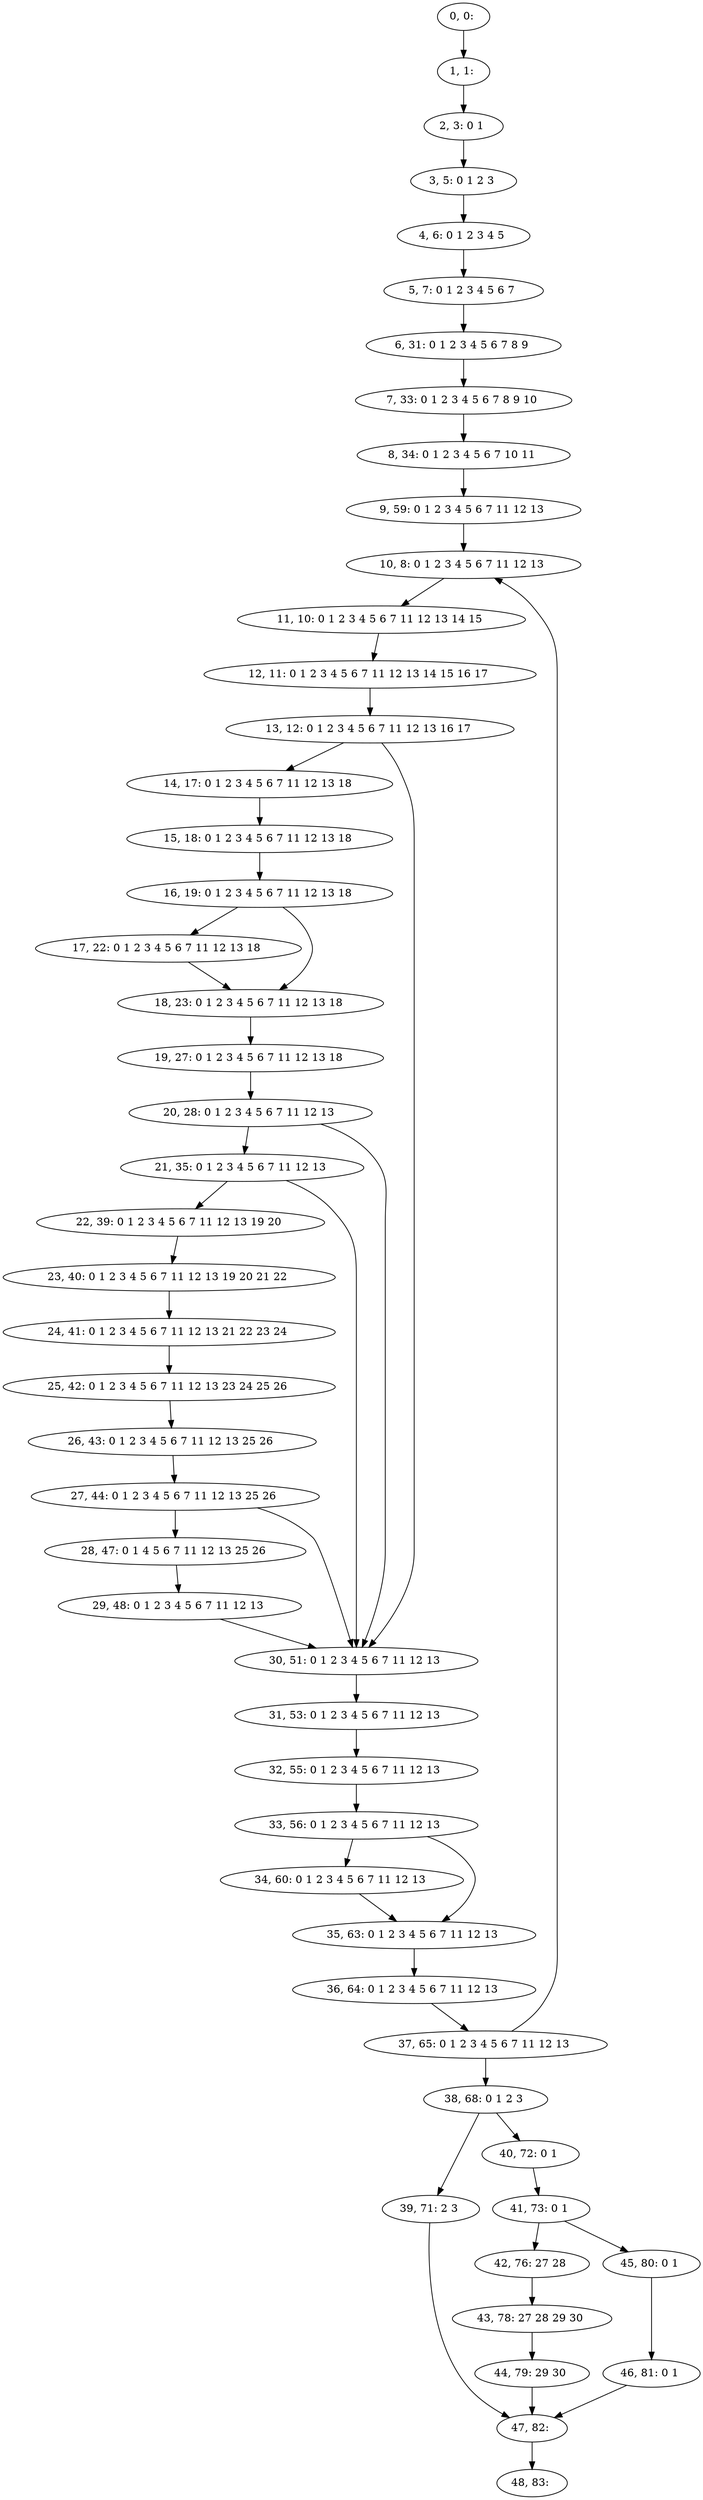 digraph G {
0[label="0, 0: "];
1[label="1, 1: "];
2[label="2, 3: 0 1 "];
3[label="3, 5: 0 1 2 3 "];
4[label="4, 6: 0 1 2 3 4 5 "];
5[label="5, 7: 0 1 2 3 4 5 6 7 "];
6[label="6, 31: 0 1 2 3 4 5 6 7 8 9 "];
7[label="7, 33: 0 1 2 3 4 5 6 7 8 9 10 "];
8[label="8, 34: 0 1 2 3 4 5 6 7 10 11 "];
9[label="9, 59: 0 1 2 3 4 5 6 7 11 12 13 "];
10[label="10, 8: 0 1 2 3 4 5 6 7 11 12 13 "];
11[label="11, 10: 0 1 2 3 4 5 6 7 11 12 13 14 15 "];
12[label="12, 11: 0 1 2 3 4 5 6 7 11 12 13 14 15 16 17 "];
13[label="13, 12: 0 1 2 3 4 5 6 7 11 12 13 16 17 "];
14[label="14, 17: 0 1 2 3 4 5 6 7 11 12 13 18 "];
15[label="15, 18: 0 1 2 3 4 5 6 7 11 12 13 18 "];
16[label="16, 19: 0 1 2 3 4 5 6 7 11 12 13 18 "];
17[label="17, 22: 0 1 2 3 4 5 6 7 11 12 13 18 "];
18[label="18, 23: 0 1 2 3 4 5 6 7 11 12 13 18 "];
19[label="19, 27: 0 1 2 3 4 5 6 7 11 12 13 18 "];
20[label="20, 28: 0 1 2 3 4 5 6 7 11 12 13 "];
21[label="21, 35: 0 1 2 3 4 5 6 7 11 12 13 "];
22[label="22, 39: 0 1 2 3 4 5 6 7 11 12 13 19 20 "];
23[label="23, 40: 0 1 2 3 4 5 6 7 11 12 13 19 20 21 22 "];
24[label="24, 41: 0 1 2 3 4 5 6 7 11 12 13 21 22 23 24 "];
25[label="25, 42: 0 1 2 3 4 5 6 7 11 12 13 23 24 25 26 "];
26[label="26, 43: 0 1 2 3 4 5 6 7 11 12 13 25 26 "];
27[label="27, 44: 0 1 2 3 4 5 6 7 11 12 13 25 26 "];
28[label="28, 47: 0 1 4 5 6 7 11 12 13 25 26 "];
29[label="29, 48: 0 1 2 3 4 5 6 7 11 12 13 "];
30[label="30, 51: 0 1 2 3 4 5 6 7 11 12 13 "];
31[label="31, 53: 0 1 2 3 4 5 6 7 11 12 13 "];
32[label="32, 55: 0 1 2 3 4 5 6 7 11 12 13 "];
33[label="33, 56: 0 1 2 3 4 5 6 7 11 12 13 "];
34[label="34, 60: 0 1 2 3 4 5 6 7 11 12 13 "];
35[label="35, 63: 0 1 2 3 4 5 6 7 11 12 13 "];
36[label="36, 64: 0 1 2 3 4 5 6 7 11 12 13 "];
37[label="37, 65: 0 1 2 3 4 5 6 7 11 12 13 "];
38[label="38, 68: 0 1 2 3 "];
39[label="39, 71: 2 3 "];
40[label="40, 72: 0 1 "];
41[label="41, 73: 0 1 "];
42[label="42, 76: 27 28 "];
43[label="43, 78: 27 28 29 30 "];
44[label="44, 79: 29 30 "];
45[label="45, 80: 0 1 "];
46[label="46, 81: 0 1 "];
47[label="47, 82: "];
48[label="48, 83: "];
0->1 ;
1->2 ;
2->3 ;
3->4 ;
4->5 ;
5->6 ;
6->7 ;
7->8 ;
8->9 ;
9->10 ;
10->11 ;
11->12 ;
12->13 ;
13->14 ;
13->30 ;
14->15 ;
15->16 ;
16->17 ;
16->18 ;
17->18 ;
18->19 ;
19->20 ;
20->21 ;
20->30 ;
21->22 ;
21->30 ;
22->23 ;
23->24 ;
24->25 ;
25->26 ;
26->27 ;
27->28 ;
27->30 ;
28->29 ;
29->30 ;
30->31 ;
31->32 ;
32->33 ;
33->34 ;
33->35 ;
34->35 ;
35->36 ;
36->37 ;
37->38 ;
37->10 ;
38->39 ;
38->40 ;
39->47 ;
40->41 ;
41->42 ;
41->45 ;
42->43 ;
43->44 ;
44->47 ;
45->46 ;
46->47 ;
47->48 ;
}
